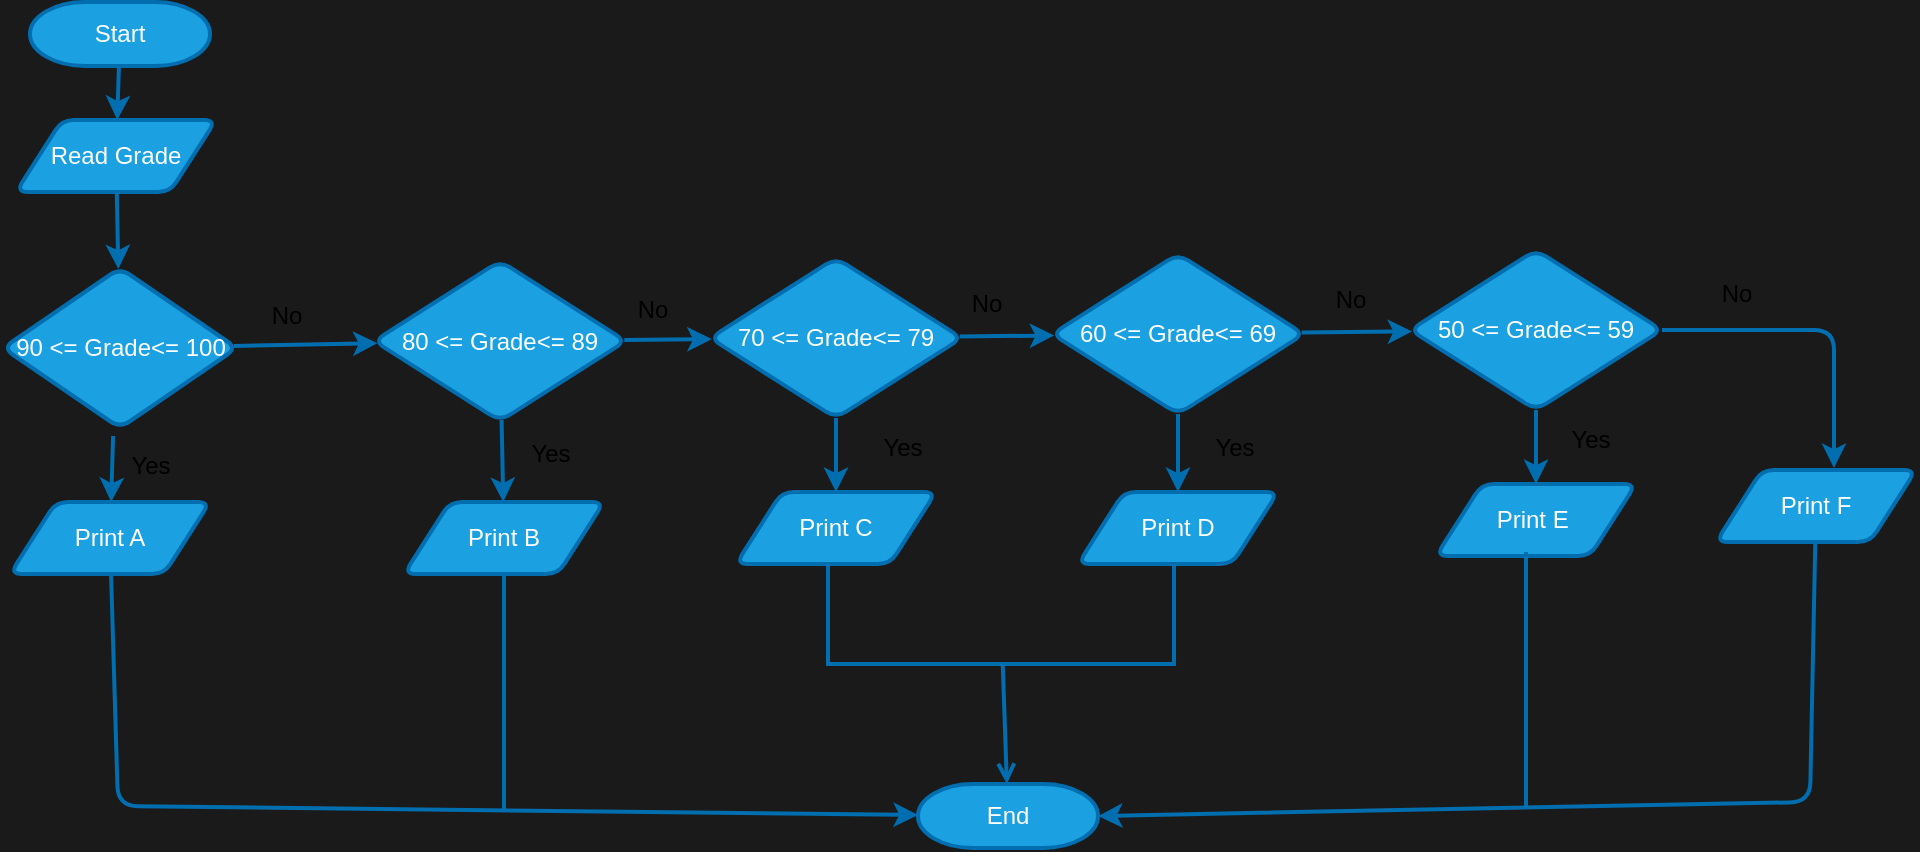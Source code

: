 <mxfile>
    <diagram id="r1psZVnBT8yX26AqwC9T" name="Page-1">
        <mxGraphModel dx="597" dy="467" grid="0" gridSize="10" guides="1" tooltips="1" connect="1" arrows="1" fold="1" page="1" pageScale="1" pageWidth="850" pageHeight="1100" background="#1A1A1A" math="0" shadow="0">
            <root>
                <mxCell id="0"/>
                <mxCell id="1" parent="0"/>
                <mxCell id="4" value="" style="edgeStyle=none;html=1;strokeWidth=2;fillColor=#1ba1e2;strokeColor=#006EAF;" edge="1" parent="1" source="2" target="3">
                    <mxGeometry relative="1" as="geometry"/>
                </mxCell>
                <mxCell id="2" value="Start" style="strokeWidth=2;html=1;shape=mxgraph.flowchart.terminator;whiteSpace=wrap;fillColor=#1ba1e2;fontColor=#ffffff;strokeColor=#006EAF;" vertex="1" parent="1">
                    <mxGeometry x="265" y="9" width="90" height="32" as="geometry"/>
                </mxCell>
                <mxCell id="31" value="" style="edgeStyle=none;html=1;strokeWidth=2;fillColor=#1ba1e2;strokeColor=#006EAF;" edge="1" parent="1" source="3" target="29">
                    <mxGeometry relative="1" as="geometry"/>
                </mxCell>
                <mxCell id="3" value="Read Grade" style="shape=parallelogram;html=1;strokeWidth=2;perimeter=parallelogramPerimeter;whiteSpace=wrap;rounded=1;arcSize=12;size=0.23;fillColor=#1ba1e2;fontColor=#ffffff;strokeColor=#006EAF;" vertex="1" parent="1">
                    <mxGeometry x="258" y="68" width="100" height="36" as="geometry"/>
                </mxCell>
                <mxCell id="14" value="" style="edgeStyle=none;html=1;strokeWidth=2;fillColor=#1ba1e2;strokeColor=#006EAF;" edge="1" parent="1" target="13">
                    <mxGeometry relative="1" as="geometry">
                        <mxPoint x="306.553" y="226" as="sourcePoint"/>
                    </mxGeometry>
                </mxCell>
                <mxCell id="16" value="" style="edgeStyle=none;html=1;strokeWidth=2;fillColor=#1ba1e2;strokeColor=#006EAF;" edge="1" parent="1" source="13" target="15">
                    <mxGeometry relative="1" as="geometry">
                        <Array as="points">
                            <mxPoint x="309" y="411"/>
                        </Array>
                    </mxGeometry>
                </mxCell>
                <mxCell id="13" value="Print A" style="shape=parallelogram;html=1;strokeWidth=2;perimeter=parallelogramPerimeter;whiteSpace=wrap;rounded=1;arcSize=12;size=0.23;fillColor=#1ba1e2;fontColor=#ffffff;strokeColor=#006EAF;" vertex="1" parent="1">
                    <mxGeometry x="255" y="259" width="100" height="36" as="geometry"/>
                </mxCell>
                <mxCell id="15" value="End" style="strokeWidth=2;html=1;shape=mxgraph.flowchart.terminator;whiteSpace=wrap;fillColor=#1ba1e2;fontColor=#ffffff;strokeColor=#006EAF;" vertex="1" parent="1">
                    <mxGeometry x="709" y="400" width="90" height="32" as="geometry"/>
                </mxCell>
                <mxCell id="20" value="" style="edgeStyle=none;html=1;strokeWidth=2;fillColor=#1ba1e2;strokeColor=#006EAF;" edge="1" parent="1" source="17" target="19">
                    <mxGeometry relative="1" as="geometry"/>
                </mxCell>
                <mxCell id="35" value="" style="edgeStyle=none;html=1;strokeWidth=2;fillColor=#1ba1e2;strokeColor=#006EAF;" edge="1" parent="1" source="17" target="34">
                    <mxGeometry relative="1" as="geometry"/>
                </mxCell>
                <mxCell id="17" value="&lt;span style=&quot;text-align: justify; background-color: initial;&quot;&gt;80 &amp;lt;=&amp;nbsp;&lt;/span&gt;Grade&lt;span style=&quot;text-align: justify; background-color: initial;&quot;&gt;&amp;lt;= 89&lt;/span&gt;" style="rhombus;whiteSpace=wrap;html=1;fillColor=#1ba1e2;strokeColor=#006EAF;fontColor=#ffffff;strokeWidth=2;rounded=1;arcSize=12;" vertex="1" parent="1">
                    <mxGeometry x="437" y="138.5" width="126" height="80" as="geometry"/>
                </mxCell>
                <mxCell id="22" value="" style="edgeStyle=none;html=1;strokeWidth=2;fillColor=#1ba1e2;strokeColor=#006EAF;" edge="1" parent="1" source="19" target="21">
                    <mxGeometry relative="1" as="geometry"/>
                </mxCell>
                <mxCell id="37" value="" style="edgeStyle=none;html=1;strokeWidth=2;fillColor=#1ba1e2;strokeColor=#006EAF;" edge="1" parent="1" source="19" target="36">
                    <mxGeometry relative="1" as="geometry"/>
                </mxCell>
                <mxCell id="19" value="&lt;span style=&quot;text-align: justify; background-color: initial;&quot;&gt;70 &amp;lt;=&amp;nbsp;&lt;/span&gt;Grade&lt;span style=&quot;text-align: justify; background-color: initial;&quot;&gt;&amp;lt;= 79&lt;/span&gt;" style="rhombus;whiteSpace=wrap;html=1;fillColor=#1ba1e2;strokeColor=#006EAF;fontColor=#ffffff;strokeWidth=2;rounded=1;arcSize=12;" vertex="1" parent="1">
                    <mxGeometry x="605" y="137" width="126" height="80" as="geometry"/>
                </mxCell>
                <mxCell id="24" value="" style="edgeStyle=none;html=1;strokeWidth=2;fillColor=#1ba1e2;strokeColor=#006EAF;" edge="1" parent="1" source="21" target="23">
                    <mxGeometry relative="1" as="geometry"/>
                </mxCell>
                <mxCell id="39" value="" style="edgeStyle=none;html=1;strokeWidth=2;fillColor=#1ba1e2;strokeColor=#006EAF;" edge="1" parent="1" source="21" target="38">
                    <mxGeometry relative="1" as="geometry"/>
                </mxCell>
                <mxCell id="21" value="&lt;span style=&quot;text-align: justify; background-color: initial;&quot;&gt;60 &amp;lt;=&amp;nbsp;&lt;/span&gt;Grade&lt;span style=&quot;text-align: justify; background-color: initial;&quot;&gt;&amp;lt;= 69&lt;/span&gt;" style="rhombus;whiteSpace=wrap;html=1;fillColor=#1ba1e2;strokeColor=#006EAF;fontColor=#ffffff;strokeWidth=2;rounded=1;arcSize=12;" vertex="1" parent="1">
                    <mxGeometry x="776" y="135" width="126" height="80" as="geometry"/>
                </mxCell>
                <mxCell id="28" value="" style="edgeStyle=none;html=1;strokeWidth=2;entryX=0.59;entryY=-0.028;entryDx=0;entryDy=0;entryPerimeter=0;fillColor=#1ba1e2;strokeColor=#006EAF;" edge="1" parent="1" source="23" target="26">
                    <mxGeometry relative="1" as="geometry">
                        <mxPoint x="1184" y="173" as="targetPoint"/>
                        <Array as="points">
                            <mxPoint x="1167" y="173"/>
                        </Array>
                    </mxGeometry>
                </mxCell>
                <mxCell id="41" value="" style="edgeStyle=none;html=1;strokeWidth=2;fillColor=#1ba1e2;strokeColor=#006EAF;" edge="1" parent="1" source="23" target="40">
                    <mxGeometry relative="1" as="geometry"/>
                </mxCell>
                <mxCell id="23" value="&lt;span style=&quot;text-align: justify; background-color: initial;&quot;&gt;50 &amp;lt;=&amp;nbsp;&lt;/span&gt;Grade&lt;span style=&quot;text-align: justify; background-color: initial;&quot;&gt;&amp;lt;= 59&lt;/span&gt;" style="rhombus;whiteSpace=wrap;html=1;fillColor=#1ba1e2;strokeColor=#006EAF;fontColor=#ffffff;strokeWidth=2;rounded=1;arcSize=12;" vertex="1" parent="1">
                    <mxGeometry x="955" y="133" width="126" height="80" as="geometry"/>
                </mxCell>
                <mxCell id="56" value="" style="edgeStyle=none;html=1;strokeWidth=2;entryX=1;entryY=0.5;entryDx=0;entryDy=0;entryPerimeter=0;fillColor=#1ba1e2;strokeColor=#006EAF;" edge="1" parent="1" source="26" target="15">
                    <mxGeometry relative="1" as="geometry">
                        <mxPoint x="1158" y="347" as="targetPoint"/>
                        <Array as="points">
                            <mxPoint x="1155" y="409"/>
                        </Array>
                    </mxGeometry>
                </mxCell>
                <mxCell id="26" value="Print F" style="shape=parallelogram;html=1;strokeWidth=2;perimeter=parallelogramPerimeter;whiteSpace=wrap;rounded=1;arcSize=12;size=0.23;fillColor=#1ba1e2;fontColor=#ffffff;strokeColor=#006EAF;" vertex="1" parent="1">
                    <mxGeometry x="1108" y="243" width="100" height="36" as="geometry"/>
                </mxCell>
                <mxCell id="32" value="" style="edgeStyle=none;html=1;strokeWidth=2;fillColor=#1ba1e2;strokeColor=#006EAF;" edge="1" parent="1" source="29" target="17">
                    <mxGeometry relative="1" as="geometry"/>
                </mxCell>
                <mxCell id="29" value="&lt;span style=&quot;text-align: justify; background-color: initial;&quot;&gt;90 &amp;lt;=&amp;nbsp;&lt;/span&gt;Grade&lt;span style=&quot;text-align: justify; background-color: initial;&quot;&gt;&amp;lt;= 100&lt;/span&gt;" style="rhombus;whiteSpace=wrap;html=1;fillColor=#1ba1e2;strokeColor=#006EAF;fontColor=#ffffff;strokeWidth=2;rounded=1;arcSize=12;" vertex="1" parent="1">
                    <mxGeometry x="251.5" y="142" width="117" height="80" as="geometry"/>
                </mxCell>
                <mxCell id="33" value="Yes" style="text;html=1;align=center;verticalAlign=middle;resizable=0;points=[];autosize=1;strokeColor=none;fillColor=none;" vertex="1" parent="1">
                    <mxGeometry x="306" y="228" width="38" height="26" as="geometry"/>
                </mxCell>
                <mxCell id="58" value="" style="edgeStyle=none;html=1;strokeWidth=2;fillColor=#1ba1e2;strokeColor=#006EAF;endArrow=none;endFill=0;" edge="1" parent="1">
                    <mxGeometry relative="1" as="geometry">
                        <mxPoint x="502" y="293" as="sourcePoint"/>
                        <mxPoint x="502" y="414" as="targetPoint"/>
                    </mxGeometry>
                </mxCell>
                <mxCell id="34" value="Print&amp;nbsp;&lt;span style=&quot;color: rgba(0, 0, 0, 0); font-family: monospace; font-size: 0px; text-align: start;&quot;&gt;%3CmxGraphModel%3E%3Croot%3E%3CmxCell%20id%3D%220%22%2F%3E%3CmxCell%20id%3D%221%22%20parent%3D%220%22%2F%3E%3CmxCell%20id%3D%222%22%20value%3D%22Print%20A%22%20style%3D%22shape%3Dparallelogram%3Bhtml%3D1%3BstrokeWidth%3D2%3Bperimeter%3DparallelogramPerimeter%3BwhiteSpace%3Dwrap%3Brounded%3D1%3BarcSize%3D12%3Bsize%3D0.23%3BfillColor%3D%231ba1e2%3BfontColor%3D%23ffffff%3BstrokeColor%3D%23006EAF%3B%22%20vertex%3D%221%22%20parent%3D%221%22%3E%3CmxGeometry%20x%3D%22255%22%20y%3D%22259%22%20width%3D%22100%22%20height%3D%2236%22%20as%3D%22geometry%22%2F%3E%3C%2FmxCell%3E%3C%2Froot%3E%3C%2FmxGraphModel%3E&amp;nbsp;&lt;/span&gt;B" style="shape=parallelogram;html=1;strokeWidth=2;perimeter=parallelogramPerimeter;whiteSpace=wrap;rounded=1;arcSize=12;size=0.23;fillColor=#1ba1e2;fontColor=#ffffff;strokeColor=#006EAF;" vertex="1" parent="1">
                    <mxGeometry x="452" y="259" width="100" height="36" as="geometry"/>
                </mxCell>
                <mxCell id="36" value="Print C&lt;span style=&quot;color: rgba(0, 0, 0, 0); font-family: monospace; font-size: 0px; text-align: start;&quot;&gt;%3CmxGraphModel%3E%3Croot%3E%3CmxCell%20id%3D%220%22%2F%3E%3CmxCell%20id%3D%221%22%20parent%3D%220%22%2F%3E%3CmxCell%20id%3D%222%22%20value%3D%22Print%20A%22%20style%3D%22shape%3Dparallelogram%3Bhtml%3D1%3BstrokeWidth%3D2%3Bperimeter%3DparallelogramPerimeter%3BwhiteSpace%3Dwrap%3Brounded%3D1%3BarcSize%3D12%3Bsize%3D0.23%3BfillColor%3D%231ba1e2%3BfontColor%3D%23ffffff%3BstrokeColor%3D%23006EAF%3B%22%20vertex%3D%221%22%20parent%3D%221%22%3E%3CmxGeometry%20x%3D%22255%22%20y%3D%22259%22%20width%3D%22100%22%20height%3D%2236%22%20as%3D%22geometry%22%2F%3E%3C%2FmxCell%3E%3C%2Froot%3E%3C%2FmxGraphModel%3E C&lt;/span&gt;" style="shape=parallelogram;html=1;strokeWidth=2;perimeter=parallelogramPerimeter;whiteSpace=wrap;rounded=1;arcSize=12;size=0.23;fillColor=#1ba1e2;fontColor=#ffffff;strokeColor=#006EAF;" vertex="1" parent="1">
                    <mxGeometry x="618" y="254" width="100" height="36" as="geometry"/>
                </mxCell>
                <mxCell id="38" value="Print&amp;nbsp;&lt;span style=&quot;color: rgba(0, 0, 0, 0); font-family: monospace; font-size: 0px; text-align: start;&quot;&gt;%3CmxGraphModel%3E%3Croot%3E%3CmxCell%20id%3D%220%22%2F%3E%3CmxCell%20id%3D%221%22%20parent%3D%220%22%2F%3E%3CmxCell%20id%3D%222%22%20value%3D%22Print%20A%22%20style%3D%22shape%3Dparallelogram%3Bhtml%3D1%3BstrokeWidth%3D2%3Bperimeter%3DparallelogramPerimeter%3BwhiteSpace%3Dwrap%3Brounded%3D1%3BarcSize%3D12%3Bsize%3D0.23%3BfillColor%3D%231ba1e2%3BfontColor%3D%23ffffff%3BstrokeColor%3D%23006EAF%3B%22%20vertex%3D%221%22%20parent%3D%221%22%3E%3CmxGeometry%20x%3D%22255%22%20y%3D%22259%22%20width%3D%22100%22%20height%3D%2236%22%20as%3D%22geometry%22%2F%3E%3C%2FmxCell%3E%3C%2Froot%3E%3C%2FmxGraphModel%3E&amp;nbsp;&lt;/span&gt;D" style="shape=parallelogram;html=1;strokeWidth=2;perimeter=parallelogramPerimeter;whiteSpace=wrap;rounded=1;arcSize=12;size=0.23;fillColor=#1ba1e2;fontColor=#ffffff;strokeColor=#006EAF;" vertex="1" parent="1">
                    <mxGeometry x="789" y="254" width="100" height="36" as="geometry"/>
                </mxCell>
                <mxCell id="40" value="Print E&amp;nbsp;&lt;span style=&quot;color: rgba(0, 0, 0, 0); font-family: monospace; font-size: 0px; text-align: start;&quot;&gt;%3CmxGraphModel%3E%3Croot%3E%3CmxCell%20id%3D%220%22%2F%3E%3CmxCell%20id%3D%221%22%20parent%3D%220%22%2F%3E%3CmxCell%20id%3D%222%22%20value%3D%22Print%20A%22%20style%3D%22shape%3Dparallelogram%3Bhtml%3D1%3BstrokeWidth%3D2%3Bperimeter%3DparallelogramPerimeter%3BwhiteSpace%3Dwrap%3Brounded%3D1%3BarcSize%3D12%3Bsize%3D0.23%3BfillColor%3D%231ba1e2%3BfontColor%3D%23ffffff%3BstrokeColor%3D%23006EAF%3B%22%20vertex%3D%221%22%20parent%3D%221%22%3E%3CmxGeometry%20x%3D%22255%22%20y%3D%22259%22%20width%3D%22100%22%20height%3D%2236%22%20as%3D%22geometry%22%2F%3E%3C%2FmxCell%3E%3C%2Froot%3E%3C%2FmxGraphModel%3E E&lt;/span&gt;" style="shape=parallelogram;html=1;strokeWidth=2;perimeter=parallelogramPerimeter;whiteSpace=wrap;rounded=1;arcSize=12;size=0.23;fillColor=#1ba1e2;fontColor=#ffffff;strokeColor=#006EAF;" vertex="1" parent="1">
                    <mxGeometry x="968" y="250" width="100" height="36" as="geometry"/>
                </mxCell>
                <mxCell id="42" value="No" style="text;html=1;align=center;verticalAlign=middle;resizable=0;points=[];autosize=1;strokeColor=none;fillColor=none;" vertex="1" parent="1">
                    <mxGeometry x="376" y="153" width="33" height="26" as="geometry"/>
                </mxCell>
                <mxCell id="43" value="Yes" style="text;html=1;align=center;verticalAlign=middle;resizable=0;points=[];autosize=1;strokeColor=none;fillColor=none;" vertex="1" parent="1">
                    <mxGeometry x="506" y="222" width="38" height="26" as="geometry"/>
                </mxCell>
                <mxCell id="44" value="Yes" style="text;html=1;align=center;verticalAlign=middle;resizable=0;points=[];autosize=1;strokeColor=none;fillColor=none;" vertex="1" parent="1">
                    <mxGeometry x="682" y="218.5" width="38" height="26" as="geometry"/>
                </mxCell>
                <mxCell id="45" value="Yes" style="text;html=1;align=center;verticalAlign=middle;resizable=0;points=[];autosize=1;strokeColor=none;fillColor=none;" vertex="1" parent="1">
                    <mxGeometry x="848" y="218.5" width="38" height="26" as="geometry"/>
                </mxCell>
                <mxCell id="46" value="Yes" style="text;html=1;align=center;verticalAlign=middle;resizable=0;points=[];autosize=1;strokeColor=none;fillColor=none;" vertex="1" parent="1">
                    <mxGeometry x="1026" y="215" width="38" height="26" as="geometry"/>
                </mxCell>
                <mxCell id="47" value="No" style="text;html=1;align=center;verticalAlign=middle;resizable=0;points=[];autosize=1;strokeColor=none;fillColor=none;" vertex="1" parent="1">
                    <mxGeometry x="1101" y="142" width="33" height="26" as="geometry"/>
                </mxCell>
                <mxCell id="48" value="No" style="text;html=1;align=center;verticalAlign=middle;resizable=0;points=[];autosize=1;strokeColor=none;fillColor=none;" vertex="1" parent="1">
                    <mxGeometry x="559" y="150" width="33" height="26" as="geometry"/>
                </mxCell>
                <mxCell id="50" value="No" style="text;html=1;align=center;verticalAlign=middle;resizable=0;points=[];autosize=1;strokeColor=none;fillColor=none;" vertex="1" parent="1">
                    <mxGeometry x="726" y="147" width="33" height="26" as="geometry"/>
                </mxCell>
                <mxCell id="51" value="No" style="text;html=1;align=center;verticalAlign=middle;resizable=0;points=[];autosize=1;strokeColor=none;fillColor=none;" vertex="1" parent="1">
                    <mxGeometry x="908" y="145" width="33" height="26" as="geometry"/>
                </mxCell>
                <mxCell id="59" value="" style="edgeStyle=none;html=1;strokeWidth=2;fillColor=#1ba1e2;strokeColor=#006EAF;endArrow=none;endFill=0;" edge="1" parent="1">
                    <mxGeometry relative="1" as="geometry">
                        <mxPoint x="1013" y="284" as="sourcePoint"/>
                        <mxPoint x="1013" y="412" as="targetPoint"/>
                    </mxGeometry>
                </mxCell>
                <mxCell id="62" value="" style="edgeStyle=none;html=1;strokeWidth=2;endArrow=open;endFill=0;fillColor=#1ba1e2;strokeColor=#006EAF;" edge="1" parent="1" source="61" target="15">
                    <mxGeometry relative="1" as="geometry"/>
                </mxCell>
                <mxCell id="61" value="" style="strokeWidth=2;html=1;shape=mxgraph.flowchart.annotation_1;align=left;pointerEvents=1;direction=north;fillColor=#1ba1e2;fontColor=#ffffff;strokeColor=#006EAF;" vertex="1" parent="1">
                    <mxGeometry x="664" y="290" width="173" height="50" as="geometry"/>
                </mxCell>
            </root>
        </mxGraphModel>
    </diagram>
</mxfile>